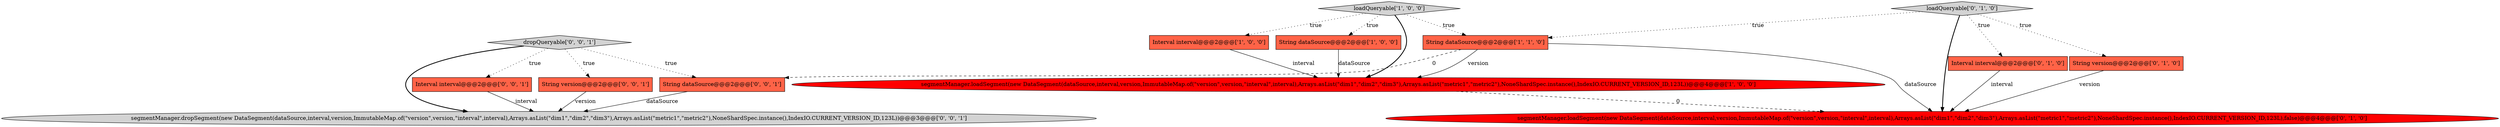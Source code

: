 digraph {
10 [style = filled, label = "segmentManager.dropSegment(new DataSegment(dataSource,interval,version,ImmutableMap.of(\"version\",version,\"interval\",interval),Arrays.asList(\"dim1\",\"dim2\",\"dim3\"),Arrays.asList(\"metric1\",\"metric2\"),NoneShardSpec.instance(),IndexIO.CURRENT_VERSION_ID,123L))@@@3@@@['0', '0', '1']", fillcolor = lightgray, shape = ellipse image = "AAA0AAABBB3BBB"];
12 [style = filled, label = "Interval interval@@@2@@@['0', '0', '1']", fillcolor = tomato, shape = box image = "AAA0AAABBB3BBB"];
2 [style = filled, label = "String dataSource@@@2@@@['1', '0', '0']", fillcolor = tomato, shape = box image = "AAA0AAABBB1BBB"];
1 [style = filled, label = "segmentManager.loadSegment(new DataSegment(dataSource,interval,version,ImmutableMap.of(\"version\",version,\"interval\",interval),Arrays.asList(\"dim1\",\"dim2\",\"dim3\"),Arrays.asList(\"metric1\",\"metric2\"),NoneShardSpec.instance(),IndexIO.CURRENT_VERSION_ID,123L))@@@4@@@['1', '0', '0']", fillcolor = red, shape = ellipse image = "AAA1AAABBB1BBB"];
5 [style = filled, label = "String version@@@2@@@['0', '1', '0']", fillcolor = tomato, shape = box image = "AAA0AAABBB2BBB"];
4 [style = filled, label = "String dataSource@@@2@@@['1', '1', '0']", fillcolor = tomato, shape = box image = "AAA0AAABBB1BBB"];
9 [style = filled, label = "dropQueryable['0', '0', '1']", fillcolor = lightgray, shape = diamond image = "AAA0AAABBB3BBB"];
7 [style = filled, label = "segmentManager.loadSegment(new DataSegment(dataSource,interval,version,ImmutableMap.of(\"version\",version,\"interval\",interval),Arrays.asList(\"dim1\",\"dim2\",\"dim3\"),Arrays.asList(\"metric1\",\"metric2\"),NoneShardSpec.instance(),IndexIO.CURRENT_VERSION_ID,123L),false)@@@4@@@['0', '1', '0']", fillcolor = red, shape = ellipse image = "AAA1AAABBB2BBB"];
8 [style = filled, label = "Interval interval@@@2@@@['0', '1', '0']", fillcolor = tomato, shape = box image = "AAA0AAABBB2BBB"];
0 [style = filled, label = "Interval interval@@@2@@@['1', '0', '0']", fillcolor = tomato, shape = box image = "AAA0AAABBB1BBB"];
11 [style = filled, label = "String version@@@2@@@['0', '0', '1']", fillcolor = tomato, shape = box image = "AAA0AAABBB3BBB"];
3 [style = filled, label = "loadQueryable['1', '0', '0']", fillcolor = lightgray, shape = diamond image = "AAA0AAABBB1BBB"];
6 [style = filled, label = "loadQueryable['0', '1', '0']", fillcolor = lightgray, shape = diamond image = "AAA0AAABBB2BBB"];
13 [style = filled, label = "String dataSource@@@2@@@['0', '0', '1']", fillcolor = tomato, shape = box image = "AAA0AAABBB3BBB"];
9->12 [style = dotted, label="true"];
4->1 [style = solid, label="version"];
3->1 [style = bold, label=""];
4->7 [style = solid, label="dataSource"];
9->11 [style = dotted, label="true"];
11->10 [style = solid, label="version"];
3->4 [style = dotted, label="true"];
9->10 [style = bold, label=""];
2->1 [style = solid, label="dataSource"];
12->10 [style = solid, label="interval"];
6->5 [style = dotted, label="true"];
6->4 [style = dotted, label="true"];
6->8 [style = dotted, label="true"];
0->1 [style = solid, label="interval"];
9->13 [style = dotted, label="true"];
3->0 [style = dotted, label="true"];
8->7 [style = solid, label="interval"];
1->7 [style = dashed, label="0"];
6->7 [style = bold, label=""];
4->13 [style = dashed, label="0"];
13->10 [style = solid, label="dataSource"];
3->2 [style = dotted, label="true"];
5->7 [style = solid, label="version"];
}
